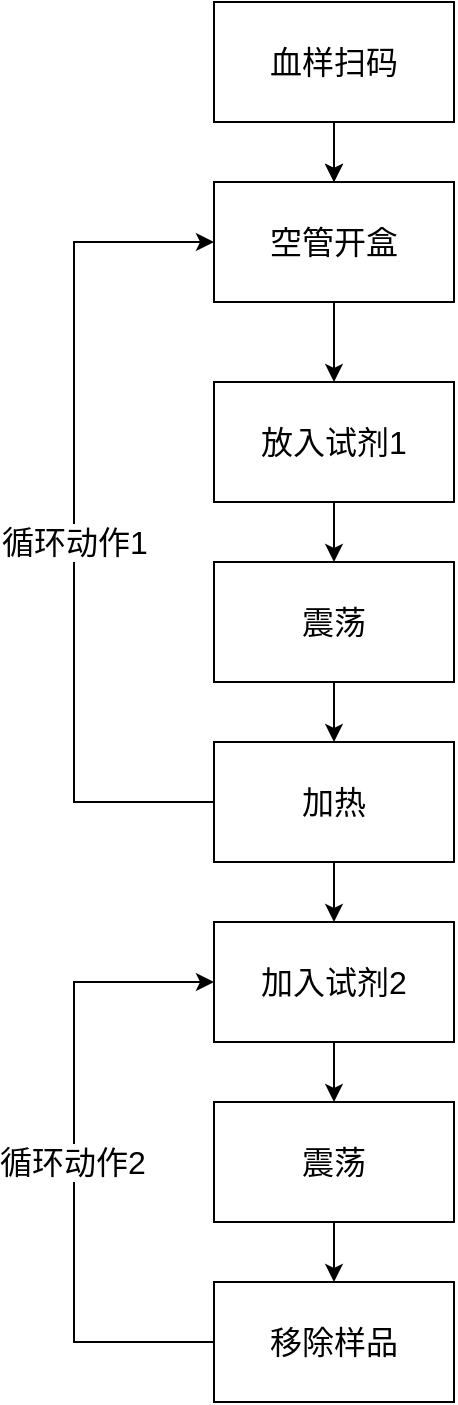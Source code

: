 <mxfile version="24.7.7">
  <diagram name="第 1 页" id="-gZ7mcxJ6CTrmc3DkO0b">
    <mxGraphModel dx="1685" dy="878" grid="1" gridSize="10" guides="1" tooltips="1" connect="1" arrows="1" fold="1" page="1" pageScale="1" pageWidth="827" pageHeight="1169" math="0" shadow="0">
      <root>
        <mxCell id="0" />
        <mxCell id="1" parent="0" />
        <mxCell id="M34XePDY0Y_x81yUVz7T-9" style="edgeStyle=orthogonalEdgeStyle;rounded=0;orthogonalLoop=1;jettySize=auto;html=1;entryX=0.5;entryY=0;entryDx=0;entryDy=0;fontSize=16;" edge="1" parent="1" source="M34XePDY0Y_x81yUVz7T-1" target="M34XePDY0Y_x81yUVz7T-3">
          <mxGeometry relative="1" as="geometry" />
        </mxCell>
        <mxCell id="M34XePDY0Y_x81yUVz7T-1" value="空管开盒" style="rounded=0;whiteSpace=wrap;html=1;fontSize=16;" vertex="1" parent="1">
          <mxGeometry x="350" y="200" width="120" height="60" as="geometry" />
        </mxCell>
        <mxCell id="M34XePDY0Y_x81yUVz7T-6" value="" style="edgeStyle=orthogonalEdgeStyle;rounded=0;orthogonalLoop=1;jettySize=auto;html=1;fontSize=16;" edge="1" parent="1" source="M34XePDY0Y_x81yUVz7T-2">
          <mxGeometry relative="1" as="geometry">
            <mxPoint x="410" y="200" as="targetPoint" />
          </mxGeometry>
        </mxCell>
        <mxCell id="M34XePDY0Y_x81yUVz7T-10" style="edgeStyle=orthogonalEdgeStyle;rounded=0;orthogonalLoop=1;jettySize=auto;html=1;entryX=0.5;entryY=0;entryDx=0;entryDy=0;fontSize=16;" edge="1" parent="1" source="M34XePDY0Y_x81yUVz7T-2" target="M34XePDY0Y_x81yUVz7T-1">
          <mxGeometry relative="1" as="geometry" />
        </mxCell>
        <mxCell id="M34XePDY0Y_x81yUVz7T-2" value="血样扫码" style="rounded=0;whiteSpace=wrap;html=1;fontSize=16;" vertex="1" parent="1">
          <mxGeometry x="350" y="110" width="120" height="60" as="geometry" />
        </mxCell>
        <mxCell id="M34XePDY0Y_x81yUVz7T-11" style="edgeStyle=orthogonalEdgeStyle;rounded=0;orthogonalLoop=1;jettySize=auto;html=1;entryX=0.5;entryY=0;entryDx=0;entryDy=0;fontSize=16;" edge="1" parent="1" source="M34XePDY0Y_x81yUVz7T-3" target="M34XePDY0Y_x81yUVz7T-4">
          <mxGeometry relative="1" as="geometry" />
        </mxCell>
        <mxCell id="M34XePDY0Y_x81yUVz7T-3" value="放入试剂1" style="rounded=0;whiteSpace=wrap;html=1;fontSize=16;" vertex="1" parent="1">
          <mxGeometry x="350" y="300" width="120" height="60" as="geometry" />
        </mxCell>
        <mxCell id="M34XePDY0Y_x81yUVz7T-12" style="edgeStyle=orthogonalEdgeStyle;rounded=0;orthogonalLoop=1;jettySize=auto;html=1;entryX=0.5;entryY=0;entryDx=0;entryDy=0;fontSize=16;" edge="1" parent="1" source="M34XePDY0Y_x81yUVz7T-4" target="M34XePDY0Y_x81yUVz7T-5">
          <mxGeometry relative="1" as="geometry" />
        </mxCell>
        <mxCell id="M34XePDY0Y_x81yUVz7T-4" value="震荡" style="rounded=0;whiteSpace=wrap;html=1;fontSize=16;" vertex="1" parent="1">
          <mxGeometry x="350" y="390" width="120" height="60" as="geometry" />
        </mxCell>
        <mxCell id="M34XePDY0Y_x81yUVz7T-21" style="edgeStyle=orthogonalEdgeStyle;rounded=0;orthogonalLoop=1;jettySize=auto;html=1;entryX=0.5;entryY=0;entryDx=0;entryDy=0;" edge="1" parent="1" source="M34XePDY0Y_x81yUVz7T-5" target="M34XePDY0Y_x81yUVz7T-18">
          <mxGeometry relative="1" as="geometry" />
        </mxCell>
        <mxCell id="M34XePDY0Y_x81yUVz7T-5" value="加热" style="rounded=0;whiteSpace=wrap;html=1;fontSize=16;" vertex="1" parent="1">
          <mxGeometry x="350" y="480" width="120" height="60" as="geometry" />
        </mxCell>
        <mxCell id="M34XePDY0Y_x81yUVz7T-13" value="" style="endArrow=classic;html=1;rounded=0;exitX=0;exitY=0.5;exitDx=0;exitDy=0;entryX=0;entryY=0.5;entryDx=0;entryDy=0;fontSize=16;" edge="1" parent="1" source="M34XePDY0Y_x81yUVz7T-5" target="M34XePDY0Y_x81yUVz7T-1">
          <mxGeometry width="50" height="50" relative="1" as="geometry">
            <mxPoint x="200" y="340" as="sourcePoint" />
            <mxPoint x="250" y="220" as="targetPoint" />
            <Array as="points">
              <mxPoint x="280" y="510" />
              <mxPoint x="280" y="230" />
            </Array>
          </mxGeometry>
        </mxCell>
        <mxCell id="M34XePDY0Y_x81yUVz7T-17" value="循环动作1" style="edgeLabel;html=1;align=center;verticalAlign=middle;resizable=0;points=[];fontSize=16;" vertex="1" connectable="0" parent="M34XePDY0Y_x81yUVz7T-13">
          <mxGeometry x="-0.01" relative="1" as="geometry">
            <mxPoint y="8" as="offset" />
          </mxGeometry>
        </mxCell>
        <mxCell id="M34XePDY0Y_x81yUVz7T-24" style="edgeStyle=orthogonalEdgeStyle;rounded=0;orthogonalLoop=1;jettySize=auto;html=1;entryX=0.5;entryY=0;entryDx=0;entryDy=0;fontSize=16;" edge="1" parent="1" source="M34XePDY0Y_x81yUVz7T-18" target="M34XePDY0Y_x81yUVz7T-19">
          <mxGeometry relative="1" as="geometry" />
        </mxCell>
        <mxCell id="M34XePDY0Y_x81yUVz7T-18" value="加入试剂2" style="rounded=0;whiteSpace=wrap;html=1;fontSize=16;" vertex="1" parent="1">
          <mxGeometry x="350" y="570" width="120" height="60" as="geometry" />
        </mxCell>
        <mxCell id="M34XePDY0Y_x81yUVz7T-25" style="edgeStyle=orthogonalEdgeStyle;rounded=0;orthogonalLoop=1;jettySize=auto;html=1;entryX=0.5;entryY=0;entryDx=0;entryDy=0;fontSize=16;" edge="1" parent="1" source="M34XePDY0Y_x81yUVz7T-19" target="M34XePDY0Y_x81yUVz7T-20">
          <mxGeometry relative="1" as="geometry" />
        </mxCell>
        <mxCell id="M34XePDY0Y_x81yUVz7T-19" value="震荡" style="rounded=0;whiteSpace=wrap;html=1;fontSize=16;" vertex="1" parent="1">
          <mxGeometry x="350" y="660" width="120" height="60" as="geometry" />
        </mxCell>
        <mxCell id="M34XePDY0Y_x81yUVz7T-20" value="移除样品" style="rounded=0;whiteSpace=wrap;html=1;fontSize=16;" vertex="1" parent="1">
          <mxGeometry x="350" y="750" width="120" height="60" as="geometry" />
        </mxCell>
        <mxCell id="M34XePDY0Y_x81yUVz7T-26" value="" style="endArrow=classic;html=1;rounded=0;exitX=0;exitY=0.5;exitDx=0;exitDy=0;entryX=0;entryY=0.5;entryDx=0;entryDy=0;fontSize=16;" edge="1" parent="1" source="M34XePDY0Y_x81yUVz7T-20" target="M34XePDY0Y_x81yUVz7T-18">
          <mxGeometry width="50" height="50" relative="1" as="geometry">
            <mxPoint x="260" y="810" as="sourcePoint" />
            <mxPoint x="290" y="620" as="targetPoint" />
            <Array as="points">
              <mxPoint x="280" y="780" />
              <mxPoint x="280" y="600" />
            </Array>
          </mxGeometry>
        </mxCell>
        <mxCell id="M34XePDY0Y_x81yUVz7T-27" value="循环动作2" style="edgeLabel;html=1;align=center;verticalAlign=middle;resizable=0;points=[];fontSize=16;" vertex="1" connectable="0" parent="M34XePDY0Y_x81yUVz7T-26">
          <mxGeometry x="-0.037" y="1" relative="1" as="geometry">
            <mxPoint y="-6" as="offset" />
          </mxGeometry>
        </mxCell>
      </root>
    </mxGraphModel>
  </diagram>
</mxfile>
